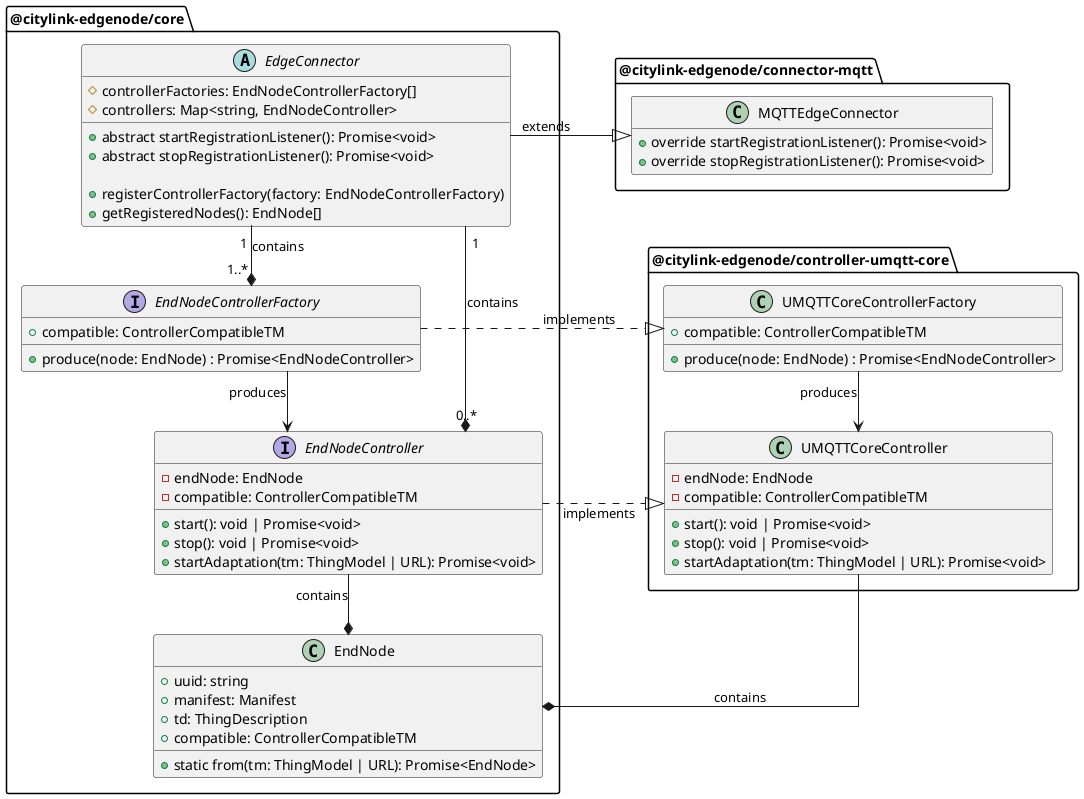 @startuml
skinparam linetype ortho
skinparam nodesep 120
hide empty members

package "@citylink-edgenode/core" {

abstract EdgeConnector {
    # controllerFactories: EndNodeControllerFactory[]
    # controllers: Map<string, EndNodeController>

    + abstract startRegistrationListener(): Promise<void>
    + abstract stopRegistrationListener(): Promise<void>

    + registerControllerFactory(factory: EndNodeControllerFactory)
    + getRegisteredNodes(): EndNode[]
}

interface EndNodeControllerFactory {
    + compatible: ControllerCompatibleTM
    + produce(node: EndNode) : Promise<EndNodeController>
}

interface EndNodeController{
    - endNode: EndNode
    - compatible: ControllerCompatibleTM

    + start(): void | Promise<void>
    + stop(): void | Promise<void>
    + startAdaptation(tm: ThingModel | URL): Promise<void>
}

class EndNode{
    + uuid: string
    + manifest: Manifest
    + td: ThingDescription
    + compatible: ControllerCompatibleTM

    + static from(tm: ThingModel | URL): Promise<EndNode>
}

EndNodeController --* EndNode : contains
EndNodeControllerFactory --> EndNodeController : produces
EdgeConnector "1" --* "0..*" EndNodeController : contains\n
EdgeConnector "1" --* "1..*\t" EndNodeControllerFactory : contains

}

package "@citylink-edgenode/connector-mqtt"{
    class MQTTEdgeConnector{
        + override startRegistrationListener(): Promise<void>
        + override stopRegistrationListener(): Promise<void>
    }
}

package "@citylink-edgenode/controller-umqtt-core"{
  
    class UMQTTCoreControllerFactory {
        + compatible: ControllerCompatibleTM

        + produce(node: EndNode) : Promise<EndNodeController>
    }

    class UMQTTCoreController {
        - endNode: EndNode
        - compatible: ControllerCompatibleTM

        + start(): void | Promise<void>
        + stop(): void | Promise<void>
        + startAdaptation(tm: ThingModel | URL): Promise<void>
    }


    UMQTTCoreControllerFactory --> UMQTTCoreController: produces
}

EdgeConnector -r--|> MQTTEdgeConnector: extends
EndNodeControllerFactory -r..|> UMQTTCoreControllerFactory: implements
EndNodeController -r..|> UMQTTCoreController: implements\t
UMQTTCoreController --* EndNode : contains
@enduml
